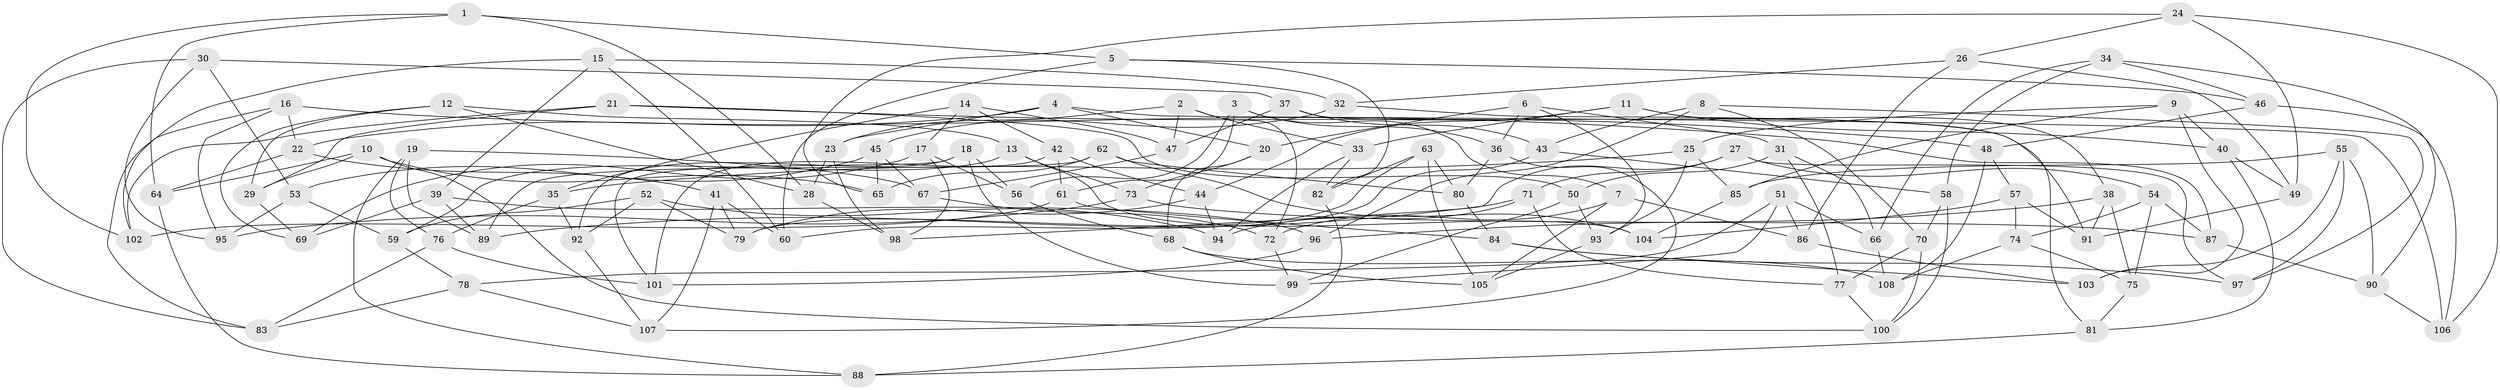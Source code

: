 // Generated by graph-tools (version 1.1) at 2025/16/03/09/25 04:16:28]
// undirected, 108 vertices, 216 edges
graph export_dot {
graph [start="1"]
  node [color=gray90,style=filled];
  1;
  2;
  3;
  4;
  5;
  6;
  7;
  8;
  9;
  10;
  11;
  12;
  13;
  14;
  15;
  16;
  17;
  18;
  19;
  20;
  21;
  22;
  23;
  24;
  25;
  26;
  27;
  28;
  29;
  30;
  31;
  32;
  33;
  34;
  35;
  36;
  37;
  38;
  39;
  40;
  41;
  42;
  43;
  44;
  45;
  46;
  47;
  48;
  49;
  50;
  51;
  52;
  53;
  54;
  55;
  56;
  57;
  58;
  59;
  60;
  61;
  62;
  63;
  64;
  65;
  66;
  67;
  68;
  69;
  70;
  71;
  72;
  73;
  74;
  75;
  76;
  77;
  78;
  79;
  80;
  81;
  82;
  83;
  84;
  85;
  86;
  87;
  88;
  89;
  90;
  91;
  92;
  93;
  94;
  95;
  96;
  97;
  98;
  99;
  100;
  101;
  102;
  103;
  104;
  105;
  106;
  107;
  108;
  1 -- 102;
  1 -- 64;
  1 -- 5;
  1 -- 28;
  2 -- 72;
  2 -- 23;
  2 -- 33;
  2 -- 47;
  3 -- 61;
  3 -- 36;
  3 -- 7;
  3 -- 56;
  4 -- 23;
  4 -- 20;
  4 -- 106;
  4 -- 22;
  5 -- 60;
  5 -- 46;
  5 -- 82;
  6 -- 20;
  6 -- 36;
  6 -- 93;
  6 -- 31;
  7 -- 86;
  7 -- 105;
  7 -- 72;
  8 -- 70;
  8 -- 96;
  8 -- 43;
  8 -- 97;
  9 -- 103;
  9 -- 40;
  9 -- 25;
  9 -- 85;
  10 -- 65;
  10 -- 100;
  10 -- 29;
  10 -- 64;
  11 -- 33;
  11 -- 38;
  11 -- 44;
  11 -- 40;
  12 -- 28;
  12 -- 69;
  12 -- 13;
  12 -- 29;
  13 -- 73;
  13 -- 104;
  13 -- 59;
  14 -- 47;
  14 -- 42;
  14 -- 17;
  14 -- 35;
  15 -- 39;
  15 -- 32;
  15 -- 60;
  15 -- 102;
  16 -- 22;
  16 -- 95;
  16 -- 83;
  16 -- 87;
  17 -- 69;
  17 -- 56;
  17 -- 98;
  18 -- 92;
  18 -- 99;
  18 -- 101;
  18 -- 56;
  19 -- 67;
  19 -- 89;
  19 -- 76;
  19 -- 88;
  20 -- 68;
  20 -- 73;
  21 -- 29;
  21 -- 102;
  21 -- 50;
  21 -- 48;
  22 -- 41;
  22 -- 64;
  23 -- 28;
  23 -- 98;
  24 -- 26;
  24 -- 49;
  24 -- 106;
  24 -- 65;
  25 -- 85;
  25 -- 35;
  25 -- 93;
  26 -- 86;
  26 -- 49;
  26 -- 32;
  27 -- 54;
  27 -- 98;
  27 -- 71;
  27 -- 97;
  28 -- 98;
  29 -- 69;
  30 -- 37;
  30 -- 83;
  30 -- 95;
  30 -- 53;
  31 -- 50;
  31 -- 77;
  31 -- 66;
  32 -- 81;
  32 -- 45;
  33 -- 94;
  33 -- 82;
  34 -- 90;
  34 -- 58;
  34 -- 46;
  34 -- 66;
  35 -- 92;
  35 -- 76;
  36 -- 107;
  36 -- 80;
  37 -- 47;
  37 -- 43;
  37 -- 91;
  38 -- 75;
  38 -- 96;
  38 -- 91;
  39 -- 89;
  39 -- 69;
  39 -- 96;
  40 -- 49;
  40 -- 81;
  41 -- 60;
  41 -- 107;
  41 -- 79;
  42 -- 101;
  42 -- 61;
  42 -- 44;
  43 -- 60;
  43 -- 58;
  44 -- 94;
  44 -- 79;
  45 -- 53;
  45 -- 65;
  45 -- 67;
  46 -- 106;
  46 -- 48;
  47 -- 67;
  48 -- 57;
  48 -- 108;
  49 -- 91;
  50 -- 99;
  50 -- 93;
  51 -- 66;
  51 -- 86;
  51 -- 99;
  51 -- 78;
  52 -- 92;
  52 -- 94;
  52 -- 79;
  52 -- 59;
  53 -- 95;
  53 -- 59;
  54 -- 74;
  54 -- 87;
  54 -- 75;
  55 -- 97;
  55 -- 103;
  55 -- 90;
  55 -- 85;
  56 -- 68;
  57 -- 91;
  57 -- 74;
  57 -- 104;
  58 -- 100;
  58 -- 70;
  59 -- 78;
  61 -- 102;
  61 -- 84;
  62 -- 80;
  62 -- 65;
  62 -- 89;
  62 -- 104;
  63 -- 82;
  63 -- 79;
  63 -- 80;
  63 -- 105;
  64 -- 88;
  66 -- 108;
  67 -- 72;
  68 -- 105;
  68 -- 108;
  70 -- 77;
  70 -- 100;
  71 -- 77;
  71 -- 89;
  71 -- 94;
  72 -- 99;
  73 -- 87;
  73 -- 95;
  74 -- 75;
  74 -- 108;
  75 -- 81;
  76 -- 101;
  76 -- 83;
  77 -- 100;
  78 -- 83;
  78 -- 107;
  80 -- 84;
  81 -- 88;
  82 -- 88;
  84 -- 103;
  84 -- 97;
  85 -- 104;
  86 -- 103;
  87 -- 90;
  90 -- 106;
  92 -- 107;
  93 -- 105;
  96 -- 101;
}
